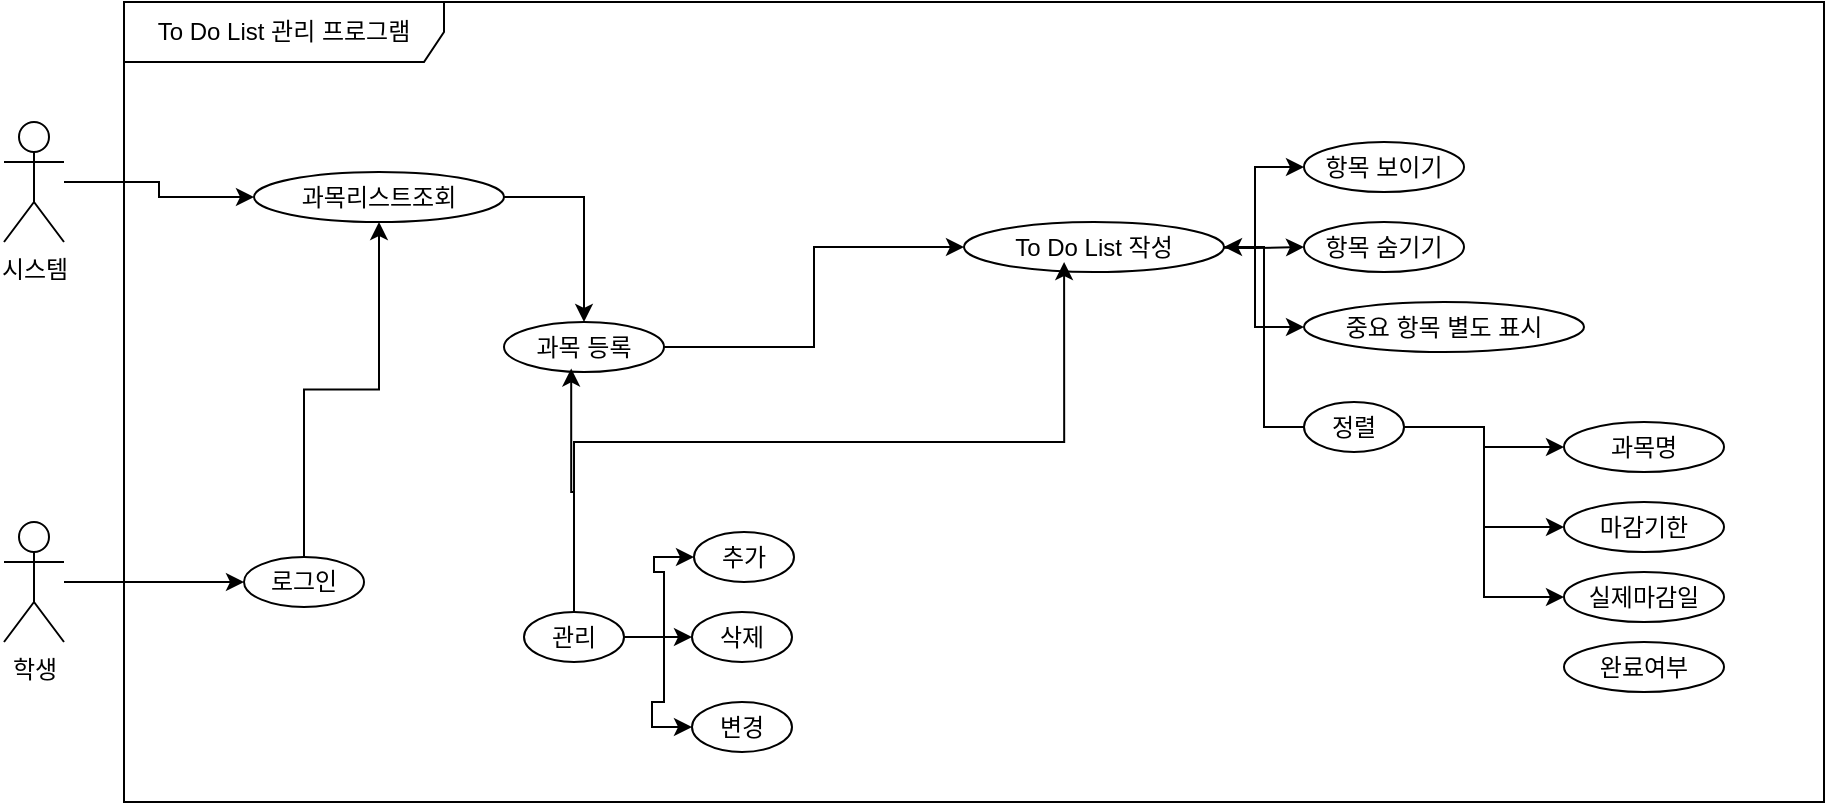 <mxfile version="24.8.4">
  <diagram name="페이지-1" id="m6htHe2pZ-rR-K62MY8T">
    <mxGraphModel dx="1042" dy="565" grid="1" gridSize="10" guides="1" tooltips="1" connect="1" arrows="1" fold="1" page="1" pageScale="1" pageWidth="827" pageHeight="1169" math="0" shadow="0">
      <root>
        <mxCell id="0" />
        <mxCell id="1" parent="0" />
        <mxCell id="zTMiu9q9l8KfF0nbu_Ku-37" style="edgeStyle=orthogonalEdgeStyle;rounded=0;orthogonalLoop=1;jettySize=auto;html=1;entryX=0;entryY=0.5;entryDx=0;entryDy=0;" edge="1" parent="1" source="zTMiu9q9l8KfF0nbu_Ku-1" target="zTMiu9q9l8KfF0nbu_Ku-3">
          <mxGeometry relative="1" as="geometry" />
        </mxCell>
        <mxCell id="zTMiu9q9l8KfF0nbu_Ku-1" value="학생" style="shape=umlActor;verticalLabelPosition=bottom;verticalAlign=top;html=1;outlineConnect=0;" vertex="1" parent="1">
          <mxGeometry x="20" y="460" width="30" height="60" as="geometry" />
        </mxCell>
        <mxCell id="zTMiu9q9l8KfF0nbu_Ku-2" value="To Do List 관리 프로그램" style="shape=umlFrame;whiteSpace=wrap;html=1;pointerEvents=0;recursiveResize=0;container=1;collapsible=0;width=160;" vertex="1" parent="1">
          <mxGeometry x="80" y="200" width="850" height="400" as="geometry" />
        </mxCell>
        <mxCell id="zTMiu9q9l8KfF0nbu_Ku-76" style="edgeStyle=orthogonalEdgeStyle;rounded=0;orthogonalLoop=1;jettySize=auto;html=1;exitX=0.5;exitY=0;exitDx=0;exitDy=0;entryX=0.5;entryY=1;entryDx=0;entryDy=0;" edge="1" parent="zTMiu9q9l8KfF0nbu_Ku-2" source="zTMiu9q9l8KfF0nbu_Ku-3" target="zTMiu9q9l8KfF0nbu_Ku-52">
          <mxGeometry relative="1" as="geometry" />
        </mxCell>
        <mxCell id="zTMiu9q9l8KfF0nbu_Ku-3" value="로그인" style="ellipse;html=1;whiteSpace=wrap;" vertex="1" parent="zTMiu9q9l8KfF0nbu_Ku-2">
          <mxGeometry x="60" y="277.5" width="60" height="25" as="geometry" />
        </mxCell>
        <mxCell id="zTMiu9q9l8KfF0nbu_Ku-64" style="edgeStyle=orthogonalEdgeStyle;rounded=0;orthogonalLoop=1;jettySize=auto;html=1;exitX=1;exitY=0.5;exitDx=0;exitDy=0;entryX=0;entryY=0.5;entryDx=0;entryDy=0;" edge="1" parent="zTMiu9q9l8KfF0nbu_Ku-2" source="zTMiu9q9l8KfF0nbu_Ku-4" target="zTMiu9q9l8KfF0nbu_Ku-5">
          <mxGeometry relative="1" as="geometry" />
        </mxCell>
        <mxCell id="zTMiu9q9l8KfF0nbu_Ku-4" value="과목 등록" style="ellipse;html=1;whiteSpace=wrap;" vertex="1" parent="zTMiu9q9l8KfF0nbu_Ku-2">
          <mxGeometry x="190" y="160" width="80" height="25" as="geometry" />
        </mxCell>
        <mxCell id="zTMiu9q9l8KfF0nbu_Ku-59" style="edgeStyle=orthogonalEdgeStyle;rounded=0;orthogonalLoop=1;jettySize=auto;html=1;exitX=1;exitY=0.5;exitDx=0;exitDy=0;entryX=0;entryY=0.5;entryDx=0;entryDy=0;" edge="1" parent="zTMiu9q9l8KfF0nbu_Ku-2" target="zTMiu9q9l8KfF0nbu_Ku-7">
          <mxGeometry relative="1" as="geometry">
            <mxPoint x="540" y="122.5" as="sourcePoint" />
          </mxGeometry>
        </mxCell>
        <mxCell id="zTMiu9q9l8KfF0nbu_Ku-60" style="edgeStyle=orthogonalEdgeStyle;rounded=0;orthogonalLoop=1;jettySize=auto;html=1;exitX=1;exitY=0.5;exitDx=0;exitDy=0;entryX=0;entryY=0.5;entryDx=0;entryDy=0;" edge="1" parent="zTMiu9q9l8KfF0nbu_Ku-2" target="zTMiu9q9l8KfF0nbu_Ku-6">
          <mxGeometry relative="1" as="geometry">
            <mxPoint x="540" y="122.5" as="sourcePoint" />
          </mxGeometry>
        </mxCell>
        <mxCell id="zTMiu9q9l8KfF0nbu_Ku-61" style="edgeStyle=orthogonalEdgeStyle;rounded=0;orthogonalLoop=1;jettySize=auto;html=1;exitX=1;exitY=0.5;exitDx=0;exitDy=0;entryX=0;entryY=0.5;entryDx=0;entryDy=0;" edge="1" parent="zTMiu9q9l8KfF0nbu_Ku-2" target="zTMiu9q9l8KfF0nbu_Ku-8">
          <mxGeometry relative="1" as="geometry">
            <mxPoint x="540" y="122.5" as="sourcePoint" />
          </mxGeometry>
        </mxCell>
        <mxCell id="zTMiu9q9l8KfF0nbu_Ku-5" value="To Do List 작성" style="ellipse;html=1;whiteSpace=wrap;" vertex="1" parent="zTMiu9q9l8KfF0nbu_Ku-2">
          <mxGeometry x="420" y="110" width="130" height="25" as="geometry" />
        </mxCell>
        <mxCell id="zTMiu9q9l8KfF0nbu_Ku-6" value="항목 보이기" style="ellipse;html=1;whiteSpace=wrap;" vertex="1" parent="zTMiu9q9l8KfF0nbu_Ku-2">
          <mxGeometry x="590" y="70" width="80" height="25" as="geometry" />
        </mxCell>
        <mxCell id="zTMiu9q9l8KfF0nbu_Ku-7" value="항목 숨기기" style="ellipse;html=1;whiteSpace=wrap;" vertex="1" parent="zTMiu9q9l8KfF0nbu_Ku-2">
          <mxGeometry x="590" y="110" width="80" height="25" as="geometry" />
        </mxCell>
        <mxCell id="zTMiu9q9l8KfF0nbu_Ku-8" value="중요 항목 별도 표시" style="ellipse;html=1;whiteSpace=wrap;" vertex="1" parent="zTMiu9q9l8KfF0nbu_Ku-2">
          <mxGeometry x="590" y="150" width="140" height="25" as="geometry" />
        </mxCell>
        <mxCell id="zTMiu9q9l8KfF0nbu_Ku-9" value="추가" style="ellipse;html=1;whiteSpace=wrap;" vertex="1" parent="zTMiu9q9l8KfF0nbu_Ku-2">
          <mxGeometry x="285" y="265" width="50" height="25" as="geometry" />
        </mxCell>
        <mxCell id="zTMiu9q9l8KfF0nbu_Ku-11" value="변경" style="ellipse;html=1;whiteSpace=wrap;" vertex="1" parent="zTMiu9q9l8KfF0nbu_Ku-2">
          <mxGeometry x="284" y="350" width="50" height="25" as="geometry" />
        </mxCell>
        <mxCell id="zTMiu9q9l8KfF0nbu_Ku-10" value="삭제" style="ellipse;html=1;whiteSpace=wrap;" vertex="1" parent="zTMiu9q9l8KfF0nbu_Ku-2">
          <mxGeometry x="284" y="305" width="50" height="25" as="geometry" />
        </mxCell>
        <mxCell id="zTMiu9q9l8KfF0nbu_Ku-71" style="edgeStyle=orthogonalEdgeStyle;rounded=0;orthogonalLoop=1;jettySize=auto;html=1;exitX=0;exitY=0.5;exitDx=0;exitDy=0;entryX=1;entryY=0.5;entryDx=0;entryDy=0;" edge="1" parent="zTMiu9q9l8KfF0nbu_Ku-2" source="zTMiu9q9l8KfF0nbu_Ku-12" target="zTMiu9q9l8KfF0nbu_Ku-5">
          <mxGeometry relative="1" as="geometry" />
        </mxCell>
        <mxCell id="zTMiu9q9l8KfF0nbu_Ku-72" style="edgeStyle=orthogonalEdgeStyle;rounded=0;orthogonalLoop=1;jettySize=auto;html=1;exitX=1;exitY=0.5;exitDx=0;exitDy=0;entryX=0;entryY=0.5;entryDx=0;entryDy=0;" edge="1" parent="zTMiu9q9l8KfF0nbu_Ku-2" source="zTMiu9q9l8KfF0nbu_Ku-12" target="zTMiu9q9l8KfF0nbu_Ku-13">
          <mxGeometry relative="1" as="geometry" />
        </mxCell>
        <mxCell id="zTMiu9q9l8KfF0nbu_Ku-73" style="edgeStyle=orthogonalEdgeStyle;rounded=0;orthogonalLoop=1;jettySize=auto;html=1;exitX=1;exitY=0.5;exitDx=0;exitDy=0;entryX=0;entryY=0.5;entryDx=0;entryDy=0;" edge="1" parent="zTMiu9q9l8KfF0nbu_Ku-2" source="zTMiu9q9l8KfF0nbu_Ku-12" target="zTMiu9q9l8KfF0nbu_Ku-15">
          <mxGeometry relative="1" as="geometry" />
        </mxCell>
        <mxCell id="zTMiu9q9l8KfF0nbu_Ku-74" style="edgeStyle=orthogonalEdgeStyle;rounded=0;orthogonalLoop=1;jettySize=auto;html=1;exitX=1;exitY=0.5;exitDx=0;exitDy=0;entryX=0;entryY=0.5;entryDx=0;entryDy=0;" edge="1" parent="zTMiu9q9l8KfF0nbu_Ku-2" source="zTMiu9q9l8KfF0nbu_Ku-12" target="zTMiu9q9l8KfF0nbu_Ku-14">
          <mxGeometry relative="1" as="geometry" />
        </mxCell>
        <mxCell id="zTMiu9q9l8KfF0nbu_Ku-12" value="정렬" style="ellipse;html=1;whiteSpace=wrap;" vertex="1" parent="zTMiu9q9l8KfF0nbu_Ku-2">
          <mxGeometry x="590" y="200" width="50" height="25" as="geometry" />
        </mxCell>
        <mxCell id="zTMiu9q9l8KfF0nbu_Ku-13" value="과목명" style="ellipse;html=1;whiteSpace=wrap;" vertex="1" parent="zTMiu9q9l8KfF0nbu_Ku-2">
          <mxGeometry x="720" y="210" width="80" height="25" as="geometry" />
        </mxCell>
        <mxCell id="zTMiu9q9l8KfF0nbu_Ku-14" value="실제마감일" style="ellipse;html=1;whiteSpace=wrap;" vertex="1" parent="zTMiu9q9l8KfF0nbu_Ku-2">
          <mxGeometry x="720" y="285" width="80" height="25" as="geometry" />
        </mxCell>
        <mxCell id="zTMiu9q9l8KfF0nbu_Ku-15" value="마감기한" style="ellipse;html=1;whiteSpace=wrap;" vertex="1" parent="zTMiu9q9l8KfF0nbu_Ku-2">
          <mxGeometry x="720" y="250" width="80" height="25" as="geometry" />
        </mxCell>
        <mxCell id="zTMiu9q9l8KfF0nbu_Ku-16" value="완료여부" style="ellipse;html=1;whiteSpace=wrap;" vertex="1" parent="zTMiu9q9l8KfF0nbu_Ku-2">
          <mxGeometry x="720" y="320" width="80" height="25" as="geometry" />
        </mxCell>
        <mxCell id="zTMiu9q9l8KfF0nbu_Ku-55" style="edgeStyle=orthogonalEdgeStyle;rounded=0;orthogonalLoop=1;jettySize=auto;html=1;exitX=1;exitY=0.5;exitDx=0;exitDy=0;entryX=0;entryY=0.5;entryDx=0;entryDy=0;" edge="1" parent="zTMiu9q9l8KfF0nbu_Ku-2" source="zTMiu9q9l8KfF0nbu_Ku-49" target="zTMiu9q9l8KfF0nbu_Ku-10">
          <mxGeometry relative="1" as="geometry" />
        </mxCell>
        <mxCell id="zTMiu9q9l8KfF0nbu_Ku-56" style="edgeStyle=orthogonalEdgeStyle;rounded=0;orthogonalLoop=1;jettySize=auto;html=1;exitX=1;exitY=0.5;exitDx=0;exitDy=0;entryX=0;entryY=0.5;entryDx=0;entryDy=0;" edge="1" parent="zTMiu9q9l8KfF0nbu_Ku-2" source="zTMiu9q9l8KfF0nbu_Ku-49" target="zTMiu9q9l8KfF0nbu_Ku-9">
          <mxGeometry relative="1" as="geometry" />
        </mxCell>
        <mxCell id="zTMiu9q9l8KfF0nbu_Ku-57" style="edgeStyle=orthogonalEdgeStyle;rounded=0;orthogonalLoop=1;jettySize=auto;html=1;exitX=1;exitY=0.5;exitDx=0;exitDy=0;entryX=0;entryY=0.5;entryDx=0;entryDy=0;" edge="1" parent="zTMiu9q9l8KfF0nbu_Ku-2" source="zTMiu9q9l8KfF0nbu_Ku-49" target="zTMiu9q9l8KfF0nbu_Ku-11">
          <mxGeometry relative="1" as="geometry" />
        </mxCell>
        <mxCell id="zTMiu9q9l8KfF0nbu_Ku-49" value="관리" style="ellipse;html=1;whiteSpace=wrap;" vertex="1" parent="zTMiu9q9l8KfF0nbu_Ku-2">
          <mxGeometry x="200" y="305" width="50" height="25" as="geometry" />
        </mxCell>
        <mxCell id="zTMiu9q9l8KfF0nbu_Ku-50" style="edgeStyle=orthogonalEdgeStyle;rounded=0;orthogonalLoop=1;jettySize=auto;html=1;exitX=0.5;exitY=0;exitDx=0;exitDy=0;entryX=0.42;entryY=0.928;entryDx=0;entryDy=0;entryPerimeter=0;" edge="1" parent="zTMiu9q9l8KfF0nbu_Ku-2" source="zTMiu9q9l8KfF0nbu_Ku-49" target="zTMiu9q9l8KfF0nbu_Ku-4">
          <mxGeometry relative="1" as="geometry" />
        </mxCell>
        <mxCell id="zTMiu9q9l8KfF0nbu_Ku-54" style="edgeStyle=orthogonalEdgeStyle;rounded=0;orthogonalLoop=1;jettySize=auto;html=1;exitX=1;exitY=0.5;exitDx=0;exitDy=0;" edge="1" parent="zTMiu9q9l8KfF0nbu_Ku-2" source="zTMiu9q9l8KfF0nbu_Ku-52" target="zTMiu9q9l8KfF0nbu_Ku-4">
          <mxGeometry relative="1" as="geometry" />
        </mxCell>
        <mxCell id="zTMiu9q9l8KfF0nbu_Ku-52" value="과목리스트조회" style="ellipse;html=1;whiteSpace=wrap;" vertex="1" parent="zTMiu9q9l8KfF0nbu_Ku-2">
          <mxGeometry x="65" y="85" width="125" height="25" as="geometry" />
        </mxCell>
        <mxCell id="zTMiu9q9l8KfF0nbu_Ku-58" style="edgeStyle=orthogonalEdgeStyle;rounded=0;orthogonalLoop=1;jettySize=auto;html=1;exitX=0.5;exitY=0;exitDx=0;exitDy=0;entryX=0.385;entryY=0.8;entryDx=0;entryDy=0;entryPerimeter=0;" edge="1" parent="zTMiu9q9l8KfF0nbu_Ku-2" source="zTMiu9q9l8KfF0nbu_Ku-49" target="zTMiu9q9l8KfF0nbu_Ku-5">
          <mxGeometry relative="1" as="geometry" />
        </mxCell>
        <mxCell id="zTMiu9q9l8KfF0nbu_Ku-53" style="edgeStyle=orthogonalEdgeStyle;rounded=0;orthogonalLoop=1;jettySize=auto;html=1;entryX=0;entryY=0.5;entryDx=0;entryDy=0;" edge="1" parent="1" source="zTMiu9q9l8KfF0nbu_Ku-38" target="zTMiu9q9l8KfF0nbu_Ku-52">
          <mxGeometry relative="1" as="geometry" />
        </mxCell>
        <mxCell id="zTMiu9q9l8KfF0nbu_Ku-38" value="시스템" style="shape=umlActor;verticalLabelPosition=bottom;verticalAlign=top;html=1;outlineConnect=0;" vertex="1" parent="1">
          <mxGeometry x="20" y="260" width="30" height="60" as="geometry" />
        </mxCell>
      </root>
    </mxGraphModel>
  </diagram>
</mxfile>
